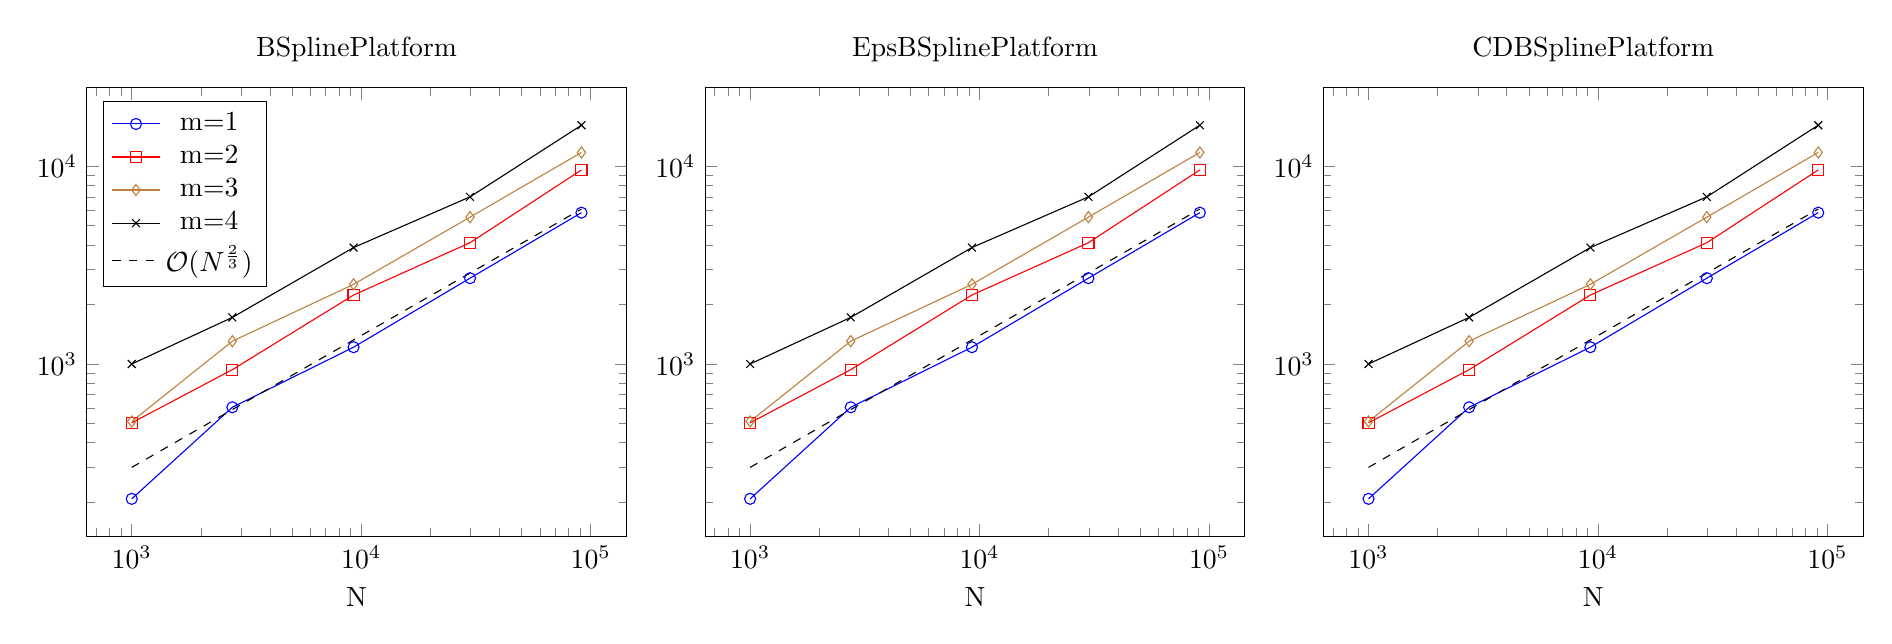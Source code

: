 \begin{tikzpicture}
\begin{groupplot}[ymin={0}, group style={group size={3 by 1}}]
    \nextgroupplot[xmode={log}, ymode={log}, legend pos={north west}, xlabel={N}, title={BSplinePlatform}]
    \addplot+[color={blue}, mark={o}, mark options={solid}]
        table[row sep={\\}]
        {
            \\
            1000  208  \\
            2744  604  \\
            9261  1216  \\
            29791  2716  \\
            91125  5824  \\
        }
        ;
    \addlegendentry {m=1}
    \addplot+[color={red}, mark={square}, mark options={solid}]
        table[row sep={\\}]
        {
            \\
            1000  504  \\
            2744  936  \\
            9261  2232  \\
            29791  4104  \\
            91125  9576  \\
        }
        ;
    \addlegendentry {m=2}
    \addplot+[color={brown}, mark={diamond}, mark options={solid}]
        table[row sep={\\}]
        {
            \\
            1000  512  \\
            2744  1304  \\
            9261  2528  \\
            29791  5528  \\
            91125  11744  \\
        }
        ;
    \addlegendentry {m=3}
    \addplot+[color={black}, mark={x}, mark options={solid}]
        table[row sep={\\}]
        {
            \\
            1000  1000  \\
            2744  1720  \\
            9261  3880  \\
            29791  7000  \\
            91125  16120  \\
        }
        ;
    \addlegendentry {m=4}
    \addplot[dashed, color={black}]
        table[row sep={\\}]
        {
            \\
            1000  300  \\
            2744  588  \\
            9261  1323  \\
            29791  2883  \\
            91125  6075  \\
        }
        ;
    \addlegendentry {$\mathcal O(N^{\frac{2}{3}})$}
    \nextgroupplot[xmode={log}, ymode={log}, legend pos={north west}, xlabel={N}, title={EpsBSplinePlatform}]
    \addplot+[color={blue}, mark={o}, mark options={solid}]
        table[row sep={\\}]
        {
            \\
            1000  208  \\
            2744  604  \\
            9261  1216  \\
            29791  2716  \\
            91125  5824  \\
        }
        ;
    \addplot+[color={red}, mark={square}, mark options={solid}]
        table[row sep={\\}]
        {
            \\
            1000  504  \\
            2744  936  \\
            9261  2232  \\
            29791  4104  \\
            91125  9576  \\
        }
        ;
    \addplot+[color={brown}, mark={diamond}, mark options={solid}]
        table[row sep={\\}]
        {
            \\
            1000  512  \\
            2744  1304  \\
            9261  2528  \\
            29791  5528  \\
            91125  11744  \\
        }
        ;
    \addplot+[color={black}, mark={x}, mark options={solid}]
        table[row sep={\\}]
        {
            \\
            1000  1000  \\
            2744  1720  \\
            9261  3880  \\
            29791  7000  \\
            91125  16120  \\
        }
        ;
    \addplot[dashed, color={black}]
        table[row sep={\\}]
        {
            \\
            1000  300  \\
            2744  588  \\
            9261  1323  \\
            29791  2883  \\
            91125  6075  \\
        }
        ;
    \nextgroupplot[xmode={log}, ymode={log}, legend pos={north west}, xlabel={N}, title={CDBSplinePlatform}]
    \addplot+[color={blue}, mark={o}, mark options={solid}]
        table[row sep={\\}]
        {
            \\
            1000  208  \\
            2744  604  \\
            9261  1216  \\
            29791  2716  \\
            91125  5824  \\
        }
        ;
    \addplot+[color={red}, mark={square}, mark options={solid}]
        table[row sep={\\}]
        {
            \\
            1000  504  \\
            2744  936  \\
            9261  2232  \\
            29791  4104  \\
            91125  9576  \\
        }
        ;
    \addplot+[color={brown}, mark={diamond}, mark options={solid}]
        table[row sep={\\}]
        {
            \\
            1000  512  \\
            2744  1304  \\
            9261  2528  \\
            29791  5528  \\
            91125  11744  \\
        }
        ;
    \addplot+[color={black}, mark={x}, mark options={solid}]
        table[row sep={\\}]
        {
            \\
            1000  1000  \\
            2744  1720  \\
            9261  3880  \\
            29791  7000  \\
            91125  16120  \\
        }
        ;
    \addplot[dashed, color={black}]
        table[row sep={\\}]
        {
            \\
            1000  300  \\
            2744  588  \\
            9261  1323  \\
            29791  2883  \\
            91125  6075  \\
        }
        ;
\end{groupplot}
\end{tikzpicture}
